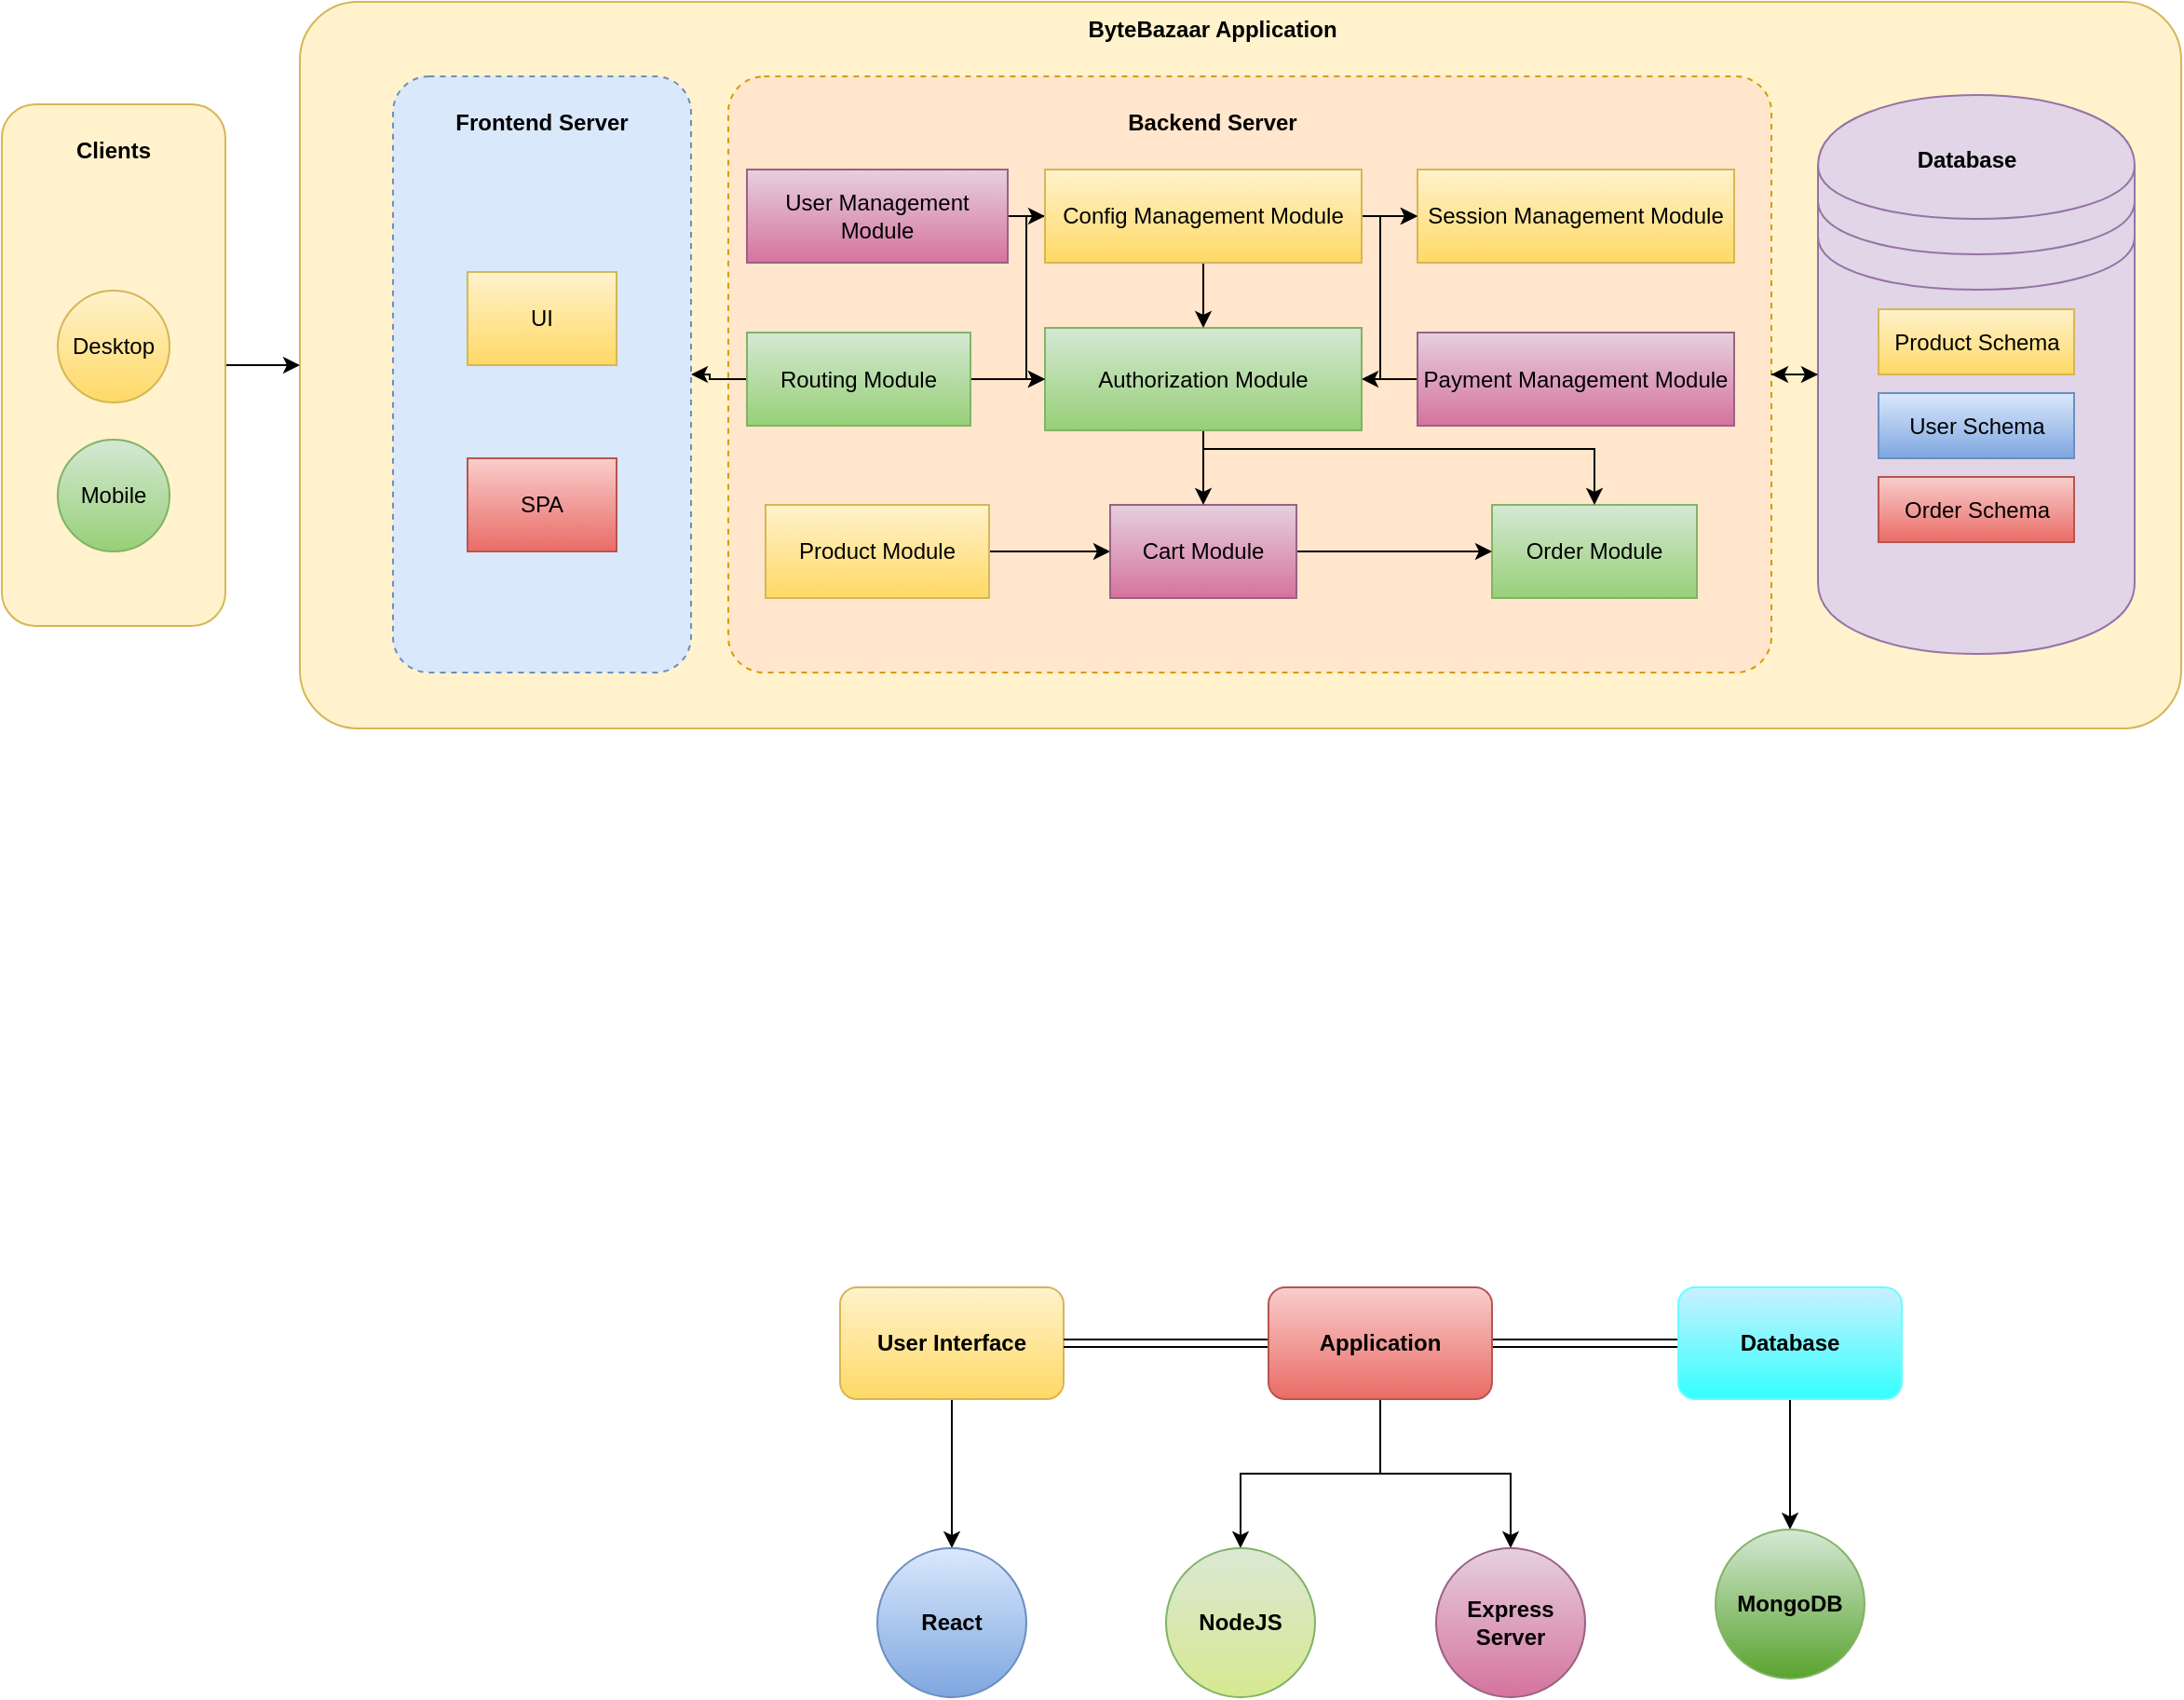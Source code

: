 <mxfile version="26.0.16">
  <diagram name="Page-1" id="b5Y-Ynx8XiC7duWjRvD3">
    <mxGraphModel dx="574" dy="312" grid="1" gridSize="10" guides="1" tooltips="1" connect="1" arrows="1" fold="1" page="1" pageScale="1" pageWidth="827" pageHeight="1169" math="0" shadow="0">
      <root>
        <mxCell id="0" />
        <mxCell id="1" parent="0" />
        <mxCell id="uKGHPGpLyxNMl3A0qani-53" value="" style="rounded=1;whiteSpace=wrap;html=1;arcSize=8;fillColor=#fff2cc;strokeColor=#d6b656;" vertex="1" parent="1">
          <mxGeometry x="560" y="290" width="1010" height="390" as="geometry" />
        </mxCell>
        <mxCell id="uKGHPGpLyxNMl3A0qani-120" style="edgeStyle=orthogonalEdgeStyle;rounded=0;orthogonalLoop=1;jettySize=auto;html=1;" edge="1" parent="1" source="uKGHPGpLyxNMl3A0qani-74">
          <mxGeometry relative="1" as="geometry">
            <mxPoint x="1350" y="490" as="targetPoint" />
          </mxGeometry>
        </mxCell>
        <mxCell id="uKGHPGpLyxNMl3A0qani-74" value="" style="shape=datastore;whiteSpace=wrap;html=1;fillColor=#e1d5e7;strokeColor=#9673a6;" vertex="1" parent="1">
          <mxGeometry x="1375" y="340" width="170" height="300" as="geometry" />
        </mxCell>
        <mxCell id="uKGHPGpLyxNMl3A0qani-83" style="edgeStyle=orthogonalEdgeStyle;rounded=0;orthogonalLoop=1;jettySize=auto;html=1;entryX=0;entryY=0.5;entryDx=0;entryDy=0;" edge="1" parent="1" source="uKGHPGpLyxNMl3A0qani-47" target="uKGHPGpLyxNMl3A0qani-53">
          <mxGeometry relative="1" as="geometry">
            <mxPoint x="530" y="500" as="targetPoint" />
          </mxGeometry>
        </mxCell>
        <mxCell id="uKGHPGpLyxNMl3A0qani-47" value="" style="rounded=1;whiteSpace=wrap;html=1;align=center;fillColor=#fff2cc;strokeColor=#d6b656;" vertex="1" parent="1">
          <mxGeometry x="400" y="345" width="120" height="280" as="geometry" />
        </mxCell>
        <mxCell id="uKGHPGpLyxNMl3A0qani-48" value="Desktop" style="ellipse;whiteSpace=wrap;html=1;aspect=fixed;fillColor=#fff2cc;gradientColor=#ffd966;strokeColor=#d6b656;" vertex="1" parent="1">
          <mxGeometry x="430" y="445" width="60" height="60" as="geometry" />
        </mxCell>
        <mxCell id="uKGHPGpLyxNMl3A0qani-49" value="Mobile" style="ellipse;whiteSpace=wrap;html=1;aspect=fixed;fillColor=#d5e8d4;gradientColor=#97d077;strokeColor=#82b366;" vertex="1" parent="1">
          <mxGeometry x="430" y="525" width="60" height="60" as="geometry" />
        </mxCell>
        <mxCell id="uKGHPGpLyxNMl3A0qani-50" value="&lt;b&gt;Clients&lt;/b&gt;" style="text;html=1;align=center;verticalAlign=middle;whiteSpace=wrap;rounded=0;" vertex="1" parent="1">
          <mxGeometry x="430" y="355" width="60" height="30" as="geometry" />
        </mxCell>
        <mxCell id="uKGHPGpLyxNMl3A0qani-55" value="&lt;b&gt;ByteBazaar Application&lt;/b&gt;" style="text;html=1;align=center;verticalAlign=middle;whiteSpace=wrap;rounded=0;" vertex="1" parent="1">
          <mxGeometry x="970" y="290" width="160" height="30" as="geometry" />
        </mxCell>
        <mxCell id="uKGHPGpLyxNMl3A0qani-56" value="" style="rounded=1;whiteSpace=wrap;html=1;dashed=1;arcSize=12;fillColor=#dae8fc;strokeColor=#6c8ebf;" vertex="1" parent="1">
          <mxGeometry x="610" y="330" width="160" height="320" as="geometry" />
        </mxCell>
        <mxCell id="uKGHPGpLyxNMl3A0qani-57" value="&lt;b&gt;Frontend Server&lt;/b&gt;" style="text;html=1;align=center;verticalAlign=middle;whiteSpace=wrap;rounded=0;" vertex="1" parent="1">
          <mxGeometry x="610" y="340" width="160" height="30" as="geometry" />
        </mxCell>
        <mxCell id="uKGHPGpLyxNMl3A0qani-58" value="UI" style="rounded=0;whiteSpace=wrap;html=1;fillColor=#fff2cc;gradientColor=#ffd966;strokeColor=#d6b656;" vertex="1" parent="1">
          <mxGeometry x="650" y="435" width="80" height="50" as="geometry" />
        </mxCell>
        <mxCell id="uKGHPGpLyxNMl3A0qani-60" value="SPA" style="rounded=0;whiteSpace=wrap;html=1;fillColor=#f8cecc;gradientColor=#ea6b66;strokeColor=#b85450;" vertex="1" parent="1">
          <mxGeometry x="650" y="535" width="80" height="50" as="geometry" />
        </mxCell>
        <mxCell id="uKGHPGpLyxNMl3A0qani-61" value="" style="rounded=1;whiteSpace=wrap;html=1;dashed=1;arcSize=6;fillColor=#ffe6cc;strokeColor=#d79b00;" vertex="1" parent="1">
          <mxGeometry x="790" y="330" width="560" height="320" as="geometry" />
        </mxCell>
        <mxCell id="uKGHPGpLyxNMl3A0qani-87" style="edgeStyle=orthogonalEdgeStyle;rounded=0;orthogonalLoop=1;jettySize=auto;html=1;exitX=1;exitY=0.5;exitDx=0;exitDy=0;entryX=0;entryY=0.5;entryDx=0;entryDy=0;" edge="1" parent="1" source="uKGHPGpLyxNMl3A0qani-61" target="uKGHPGpLyxNMl3A0qani-74">
          <mxGeometry relative="1" as="geometry" />
        </mxCell>
        <mxCell id="uKGHPGpLyxNMl3A0qani-62" value="&lt;b&gt;Backend Server&lt;/b&gt;" style="text;html=1;align=center;verticalAlign=middle;whiteSpace=wrap;rounded=0;arcSize=6;" vertex="1" parent="1">
          <mxGeometry x="970" y="340" width="160" height="30" as="geometry" />
        </mxCell>
        <mxCell id="uKGHPGpLyxNMl3A0qani-129" style="edgeStyle=orthogonalEdgeStyle;rounded=0;orthogonalLoop=1;jettySize=auto;html=1;" edge="1" parent="1" source="uKGHPGpLyxNMl3A0qani-63" target="uKGHPGpLyxNMl3A0qani-65">
          <mxGeometry relative="1" as="geometry" />
        </mxCell>
        <mxCell id="uKGHPGpLyxNMl3A0qani-63" value="Product Module" style="rounded=0;whiteSpace=wrap;html=1;fillColor=#fff2cc;gradientColor=#ffd966;strokeColor=#d6b656;" vertex="1" parent="1">
          <mxGeometry x="810" y="560" width="120" height="50" as="geometry" />
        </mxCell>
        <mxCell id="uKGHPGpLyxNMl3A0qani-64" value="Order Module" style="rounded=0;whiteSpace=wrap;html=1;fillColor=#d5e8d4;gradientColor=#97d077;strokeColor=#82b366;" vertex="1" parent="1">
          <mxGeometry x="1200" y="560" width="110" height="50" as="geometry" />
        </mxCell>
        <mxCell id="uKGHPGpLyxNMl3A0qani-128" style="edgeStyle=orthogonalEdgeStyle;rounded=0;orthogonalLoop=1;jettySize=auto;html=1;entryX=0;entryY=0.5;entryDx=0;entryDy=0;" edge="1" parent="1" source="uKGHPGpLyxNMl3A0qani-65" target="uKGHPGpLyxNMl3A0qani-64">
          <mxGeometry relative="1" as="geometry" />
        </mxCell>
        <mxCell id="uKGHPGpLyxNMl3A0qani-65" value="Cart Module" style="rounded=0;whiteSpace=wrap;html=1;fillColor=#e6d0de;gradientColor=#d5739d;strokeColor=#996185;" vertex="1" parent="1">
          <mxGeometry x="995" y="560" width="100" height="50" as="geometry" />
        </mxCell>
        <mxCell id="uKGHPGpLyxNMl3A0qani-127" value="" style="edgeStyle=orthogonalEdgeStyle;rounded=0;orthogonalLoop=1;jettySize=auto;html=1;" edge="1" parent="1" source="uKGHPGpLyxNMl3A0qani-66" target="uKGHPGpLyxNMl3A0qani-68">
          <mxGeometry relative="1" as="geometry" />
        </mxCell>
        <mxCell id="uKGHPGpLyxNMl3A0qani-66" value="Payment Management Module" style="rounded=0;whiteSpace=wrap;html=1;fillColor=#e6d0de;gradientColor=#d5739d;strokeColor=#996185;" vertex="1" parent="1">
          <mxGeometry x="1160" y="467.5" width="170" height="50" as="geometry" />
        </mxCell>
        <mxCell id="uKGHPGpLyxNMl3A0qani-67" value="Session Management Module" style="rounded=0;whiteSpace=wrap;html=1;fillColor=#fff2cc;gradientColor=#ffd966;strokeColor=#d6b656;" vertex="1" parent="1">
          <mxGeometry x="1160" y="380" width="170" height="50" as="geometry" />
        </mxCell>
        <mxCell id="uKGHPGpLyxNMl3A0qani-110" style="edgeStyle=orthogonalEdgeStyle;rounded=0;orthogonalLoop=1;jettySize=auto;html=1;entryX=0.5;entryY=0;entryDx=0;entryDy=0;" edge="1" parent="1" source="uKGHPGpLyxNMl3A0qani-68" target="uKGHPGpLyxNMl3A0qani-64">
          <mxGeometry relative="1" as="geometry">
            <Array as="points">
              <mxPoint x="1045" y="530" />
              <mxPoint x="1255" y="530" />
            </Array>
          </mxGeometry>
        </mxCell>
        <mxCell id="uKGHPGpLyxNMl3A0qani-115" style="edgeStyle=orthogonalEdgeStyle;rounded=0;orthogonalLoop=1;jettySize=auto;html=1;entryX=0;entryY=0.5;entryDx=0;entryDy=0;" edge="1" parent="1" source="uKGHPGpLyxNMl3A0qani-68" target="uKGHPGpLyxNMl3A0qani-67">
          <mxGeometry relative="1" as="geometry">
            <Array as="points">
              <mxPoint x="1140" y="493" />
              <mxPoint x="1140" y="405" />
            </Array>
          </mxGeometry>
        </mxCell>
        <mxCell id="uKGHPGpLyxNMl3A0qani-130" style="edgeStyle=orthogonalEdgeStyle;rounded=0;orthogonalLoop=1;jettySize=auto;html=1;entryX=0.5;entryY=0;entryDx=0;entryDy=0;" edge="1" parent="1" source="uKGHPGpLyxNMl3A0qani-68" target="uKGHPGpLyxNMl3A0qani-65">
          <mxGeometry relative="1" as="geometry" />
        </mxCell>
        <mxCell id="uKGHPGpLyxNMl3A0qani-68" value="Authorization Module" style="rounded=0;whiteSpace=wrap;html=1;fillColor=#d5e8d4;gradientColor=#97d077;strokeColor=#82b366;" vertex="1" parent="1">
          <mxGeometry x="960" y="465" width="170" height="55" as="geometry" />
        </mxCell>
        <mxCell id="uKGHPGpLyxNMl3A0qani-118" style="edgeStyle=orthogonalEdgeStyle;rounded=0;orthogonalLoop=1;jettySize=auto;html=1;" edge="1" parent="1" source="uKGHPGpLyxNMl3A0qani-69" target="uKGHPGpLyxNMl3A0qani-71">
          <mxGeometry relative="1" as="geometry" />
        </mxCell>
        <mxCell id="uKGHPGpLyxNMl3A0qani-119" style="edgeStyle=orthogonalEdgeStyle;rounded=0;orthogonalLoop=1;jettySize=auto;html=1;entryX=0;entryY=0.5;entryDx=0;entryDy=0;" edge="1" parent="1" source="uKGHPGpLyxNMl3A0qani-69" target="uKGHPGpLyxNMl3A0qani-68">
          <mxGeometry relative="1" as="geometry">
            <Array as="points">
              <mxPoint x="950" y="405" />
              <mxPoint x="950" y="493" />
            </Array>
          </mxGeometry>
        </mxCell>
        <mxCell id="uKGHPGpLyxNMl3A0qani-69" value="User Management Module" style="rounded=0;whiteSpace=wrap;html=1;fillColor=#e6d0de;gradientColor=#d5739d;strokeColor=#996185;" vertex="1" parent="1">
          <mxGeometry x="800" y="380" width="140" height="50" as="geometry" />
        </mxCell>
        <mxCell id="uKGHPGpLyxNMl3A0qani-121" style="edgeStyle=orthogonalEdgeStyle;rounded=0;orthogonalLoop=1;jettySize=auto;html=1;" edge="1" parent="1" source="uKGHPGpLyxNMl3A0qani-70">
          <mxGeometry relative="1" as="geometry">
            <mxPoint x="770" y="490" as="targetPoint" />
            <Array as="points">
              <mxPoint x="780" y="492" />
              <mxPoint x="780" y="490" />
            </Array>
          </mxGeometry>
        </mxCell>
        <mxCell id="uKGHPGpLyxNMl3A0qani-124" style="edgeStyle=orthogonalEdgeStyle;rounded=0;orthogonalLoop=1;jettySize=auto;html=1;exitX=1;exitY=0.5;exitDx=0;exitDy=0;" edge="1" parent="1" source="uKGHPGpLyxNMl3A0qani-70" target="uKGHPGpLyxNMl3A0qani-68">
          <mxGeometry relative="1" as="geometry" />
        </mxCell>
        <mxCell id="uKGHPGpLyxNMl3A0qani-70" value="Routing Module" style="rounded=0;whiteSpace=wrap;html=1;fillColor=#d5e8d4;gradientColor=#97d077;strokeColor=#82b366;" vertex="1" parent="1">
          <mxGeometry x="800" y="467.5" width="120" height="50" as="geometry" />
        </mxCell>
        <mxCell id="uKGHPGpLyxNMl3A0qani-116" style="edgeStyle=orthogonalEdgeStyle;rounded=0;orthogonalLoop=1;jettySize=auto;html=1;" edge="1" parent="1" source="uKGHPGpLyxNMl3A0qani-71" target="uKGHPGpLyxNMl3A0qani-68">
          <mxGeometry relative="1" as="geometry" />
        </mxCell>
        <mxCell id="uKGHPGpLyxNMl3A0qani-122" style="edgeStyle=orthogonalEdgeStyle;rounded=0;orthogonalLoop=1;jettySize=auto;html=1;exitX=1;exitY=0.5;exitDx=0;exitDy=0;entryX=0;entryY=0.5;entryDx=0;entryDy=0;" edge="1" parent="1" source="uKGHPGpLyxNMl3A0qani-71" target="uKGHPGpLyxNMl3A0qani-67">
          <mxGeometry relative="1" as="geometry" />
        </mxCell>
        <mxCell id="uKGHPGpLyxNMl3A0qani-71" value="Config Management Module" style="rounded=0;whiteSpace=wrap;html=1;fillColor=#fff2cc;gradientColor=#ffd966;strokeColor=#d6b656;" vertex="1" parent="1">
          <mxGeometry x="960" y="380" width="170" height="50" as="geometry" />
        </mxCell>
        <mxCell id="uKGHPGpLyxNMl3A0qani-73" value="&lt;b&gt;Database&lt;/b&gt;" style="text;html=1;align=center;verticalAlign=middle;whiteSpace=wrap;rounded=0;" vertex="1" parent="1">
          <mxGeometry x="1375" y="360" width="160" height="30" as="geometry" />
        </mxCell>
        <mxCell id="uKGHPGpLyxNMl3A0qani-77" value="Product Schema" style="rounded=0;whiteSpace=wrap;html=1;fillColor=#fff2cc;gradientColor=#ffd966;strokeColor=#d6b656;" vertex="1" parent="1">
          <mxGeometry x="1407.5" y="455" width="105" height="35" as="geometry" />
        </mxCell>
        <mxCell id="uKGHPGpLyxNMl3A0qani-78" value="User Schema" style="rounded=0;whiteSpace=wrap;html=1;fillColor=#dae8fc;gradientColor=#7ea6e0;strokeColor=#6c8ebf;" vertex="1" parent="1">
          <mxGeometry x="1407.5" y="500" width="105" height="35" as="geometry" />
        </mxCell>
        <mxCell id="uKGHPGpLyxNMl3A0qani-80" value="Order Schema" style="rounded=0;whiteSpace=wrap;html=1;fillColor=#f8cecc;gradientColor=#ea6b66;strokeColor=#b85450;" vertex="1" parent="1">
          <mxGeometry x="1407.5" y="545" width="105" height="35" as="geometry" />
        </mxCell>
        <mxCell id="uKGHPGpLyxNMl3A0qani-97" style="edgeStyle=orthogonalEdgeStyle;rounded=0;orthogonalLoop=1;jettySize=auto;html=1;fontStyle=1" edge="1" parent="1" source="uKGHPGpLyxNMl3A0qani-88" target="uKGHPGpLyxNMl3A0qani-93">
          <mxGeometry relative="1" as="geometry" />
        </mxCell>
        <mxCell id="uKGHPGpLyxNMl3A0qani-88" value="User Interface" style="rounded=1;whiteSpace=wrap;html=1;fillColor=#fff2cc;gradientColor=#ffd966;strokeColor=#d6b656;fontStyle=1" vertex="1" parent="1">
          <mxGeometry x="850" y="980" width="120" height="60" as="geometry" />
        </mxCell>
        <mxCell id="uKGHPGpLyxNMl3A0qani-100" value="" style="edgeStyle=orthogonalEdgeStyle;rounded=0;orthogonalLoop=1;jettySize=auto;html=1;fontStyle=1" edge="1" parent="1" source="uKGHPGpLyxNMl3A0qani-89" target="uKGHPGpLyxNMl3A0qani-99">
          <mxGeometry relative="1" as="geometry" />
        </mxCell>
        <mxCell id="uKGHPGpLyxNMl3A0qani-102" style="edgeStyle=orthogonalEdgeStyle;rounded=0;orthogonalLoop=1;jettySize=auto;html=1;entryX=0.5;entryY=0;entryDx=0;entryDy=0;fontStyle=1" edge="1" parent="1" source="uKGHPGpLyxNMl3A0qani-89" target="uKGHPGpLyxNMl3A0qani-101">
          <mxGeometry relative="1" as="geometry" />
        </mxCell>
        <mxCell id="uKGHPGpLyxNMl3A0qani-103" style="edgeStyle=orthogonalEdgeStyle;rounded=0;orthogonalLoop=1;jettySize=auto;html=1;exitX=0;exitY=0.5;exitDx=0;exitDy=0;entryX=1;entryY=0.5;entryDx=0;entryDy=0;shape=link;fontStyle=1" edge="1" parent="1" source="uKGHPGpLyxNMl3A0qani-89" target="uKGHPGpLyxNMl3A0qani-88">
          <mxGeometry relative="1" as="geometry" />
        </mxCell>
        <mxCell id="uKGHPGpLyxNMl3A0qani-104" style="edgeStyle=orthogonalEdgeStyle;rounded=0;orthogonalLoop=1;jettySize=auto;html=1;exitX=1;exitY=0.5;exitDx=0;exitDy=0;entryX=0;entryY=0.5;entryDx=0;entryDy=0;shape=link;fontStyle=1" edge="1" parent="1" source="uKGHPGpLyxNMl3A0qani-89" target="uKGHPGpLyxNMl3A0qani-90">
          <mxGeometry relative="1" as="geometry" />
        </mxCell>
        <mxCell id="uKGHPGpLyxNMl3A0qani-89" value="Application" style="rounded=1;whiteSpace=wrap;html=1;fillColor=#f8cecc;gradientColor=#ea6b66;strokeColor=#b85450;fontStyle=1" vertex="1" parent="1">
          <mxGeometry x="1080" y="980" width="120" height="60" as="geometry" />
        </mxCell>
        <mxCell id="uKGHPGpLyxNMl3A0qani-106" value="" style="edgeStyle=orthogonalEdgeStyle;rounded=0;orthogonalLoop=1;jettySize=auto;html=1;fontStyle=1" edge="1" parent="1" source="uKGHPGpLyxNMl3A0qani-90" target="uKGHPGpLyxNMl3A0qani-105">
          <mxGeometry relative="1" as="geometry" />
        </mxCell>
        <mxCell id="uKGHPGpLyxNMl3A0qani-90" value="Database" style="rounded=1;whiteSpace=wrap;html=1;fillColor=#C9F0FF;gradientColor=#33FFFF;strokeColor=#66FFFF;fontStyle=1" vertex="1" parent="1">
          <mxGeometry x="1300" y="980" width="120" height="60" as="geometry" />
        </mxCell>
        <mxCell id="uKGHPGpLyxNMl3A0qani-93" value="React" style="ellipse;whiteSpace=wrap;html=1;rounded=1;fillColor=#dae8fc;gradientColor=#7ea6e0;strokeColor=#6c8ebf;fontStyle=1" vertex="1" parent="1">
          <mxGeometry x="870" y="1120" width="80" height="80" as="geometry" />
        </mxCell>
        <mxCell id="uKGHPGpLyxNMl3A0qani-99" value="NodeJS" style="ellipse;whiteSpace=wrap;html=1;rounded=1;fillColor=#DBE8D4;gradientColor=#D6E990;strokeColor=#82b366;fontStyle=1" vertex="1" parent="1">
          <mxGeometry x="1025" y="1120" width="80" height="80" as="geometry" />
        </mxCell>
        <mxCell id="uKGHPGpLyxNMl3A0qani-101" value="Express Server" style="ellipse;whiteSpace=wrap;html=1;rounded=1;fillColor=#e6d0de;gradientColor=#d5739d;strokeColor=#996185;fontStyle=1" vertex="1" parent="1">
          <mxGeometry x="1170" y="1120" width="80" height="80" as="geometry" />
        </mxCell>
        <mxCell id="uKGHPGpLyxNMl3A0qani-105" value="MongoDB" style="ellipse;whiteSpace=wrap;html=1;rounded=1;fillColor=#d5e8d4;gradientColor=#59A32E;strokeColor=#82b366;fontStyle=1" vertex="1" parent="1">
          <mxGeometry x="1320" y="1110" width="80" height="80" as="geometry" />
        </mxCell>
      </root>
    </mxGraphModel>
  </diagram>
</mxfile>
